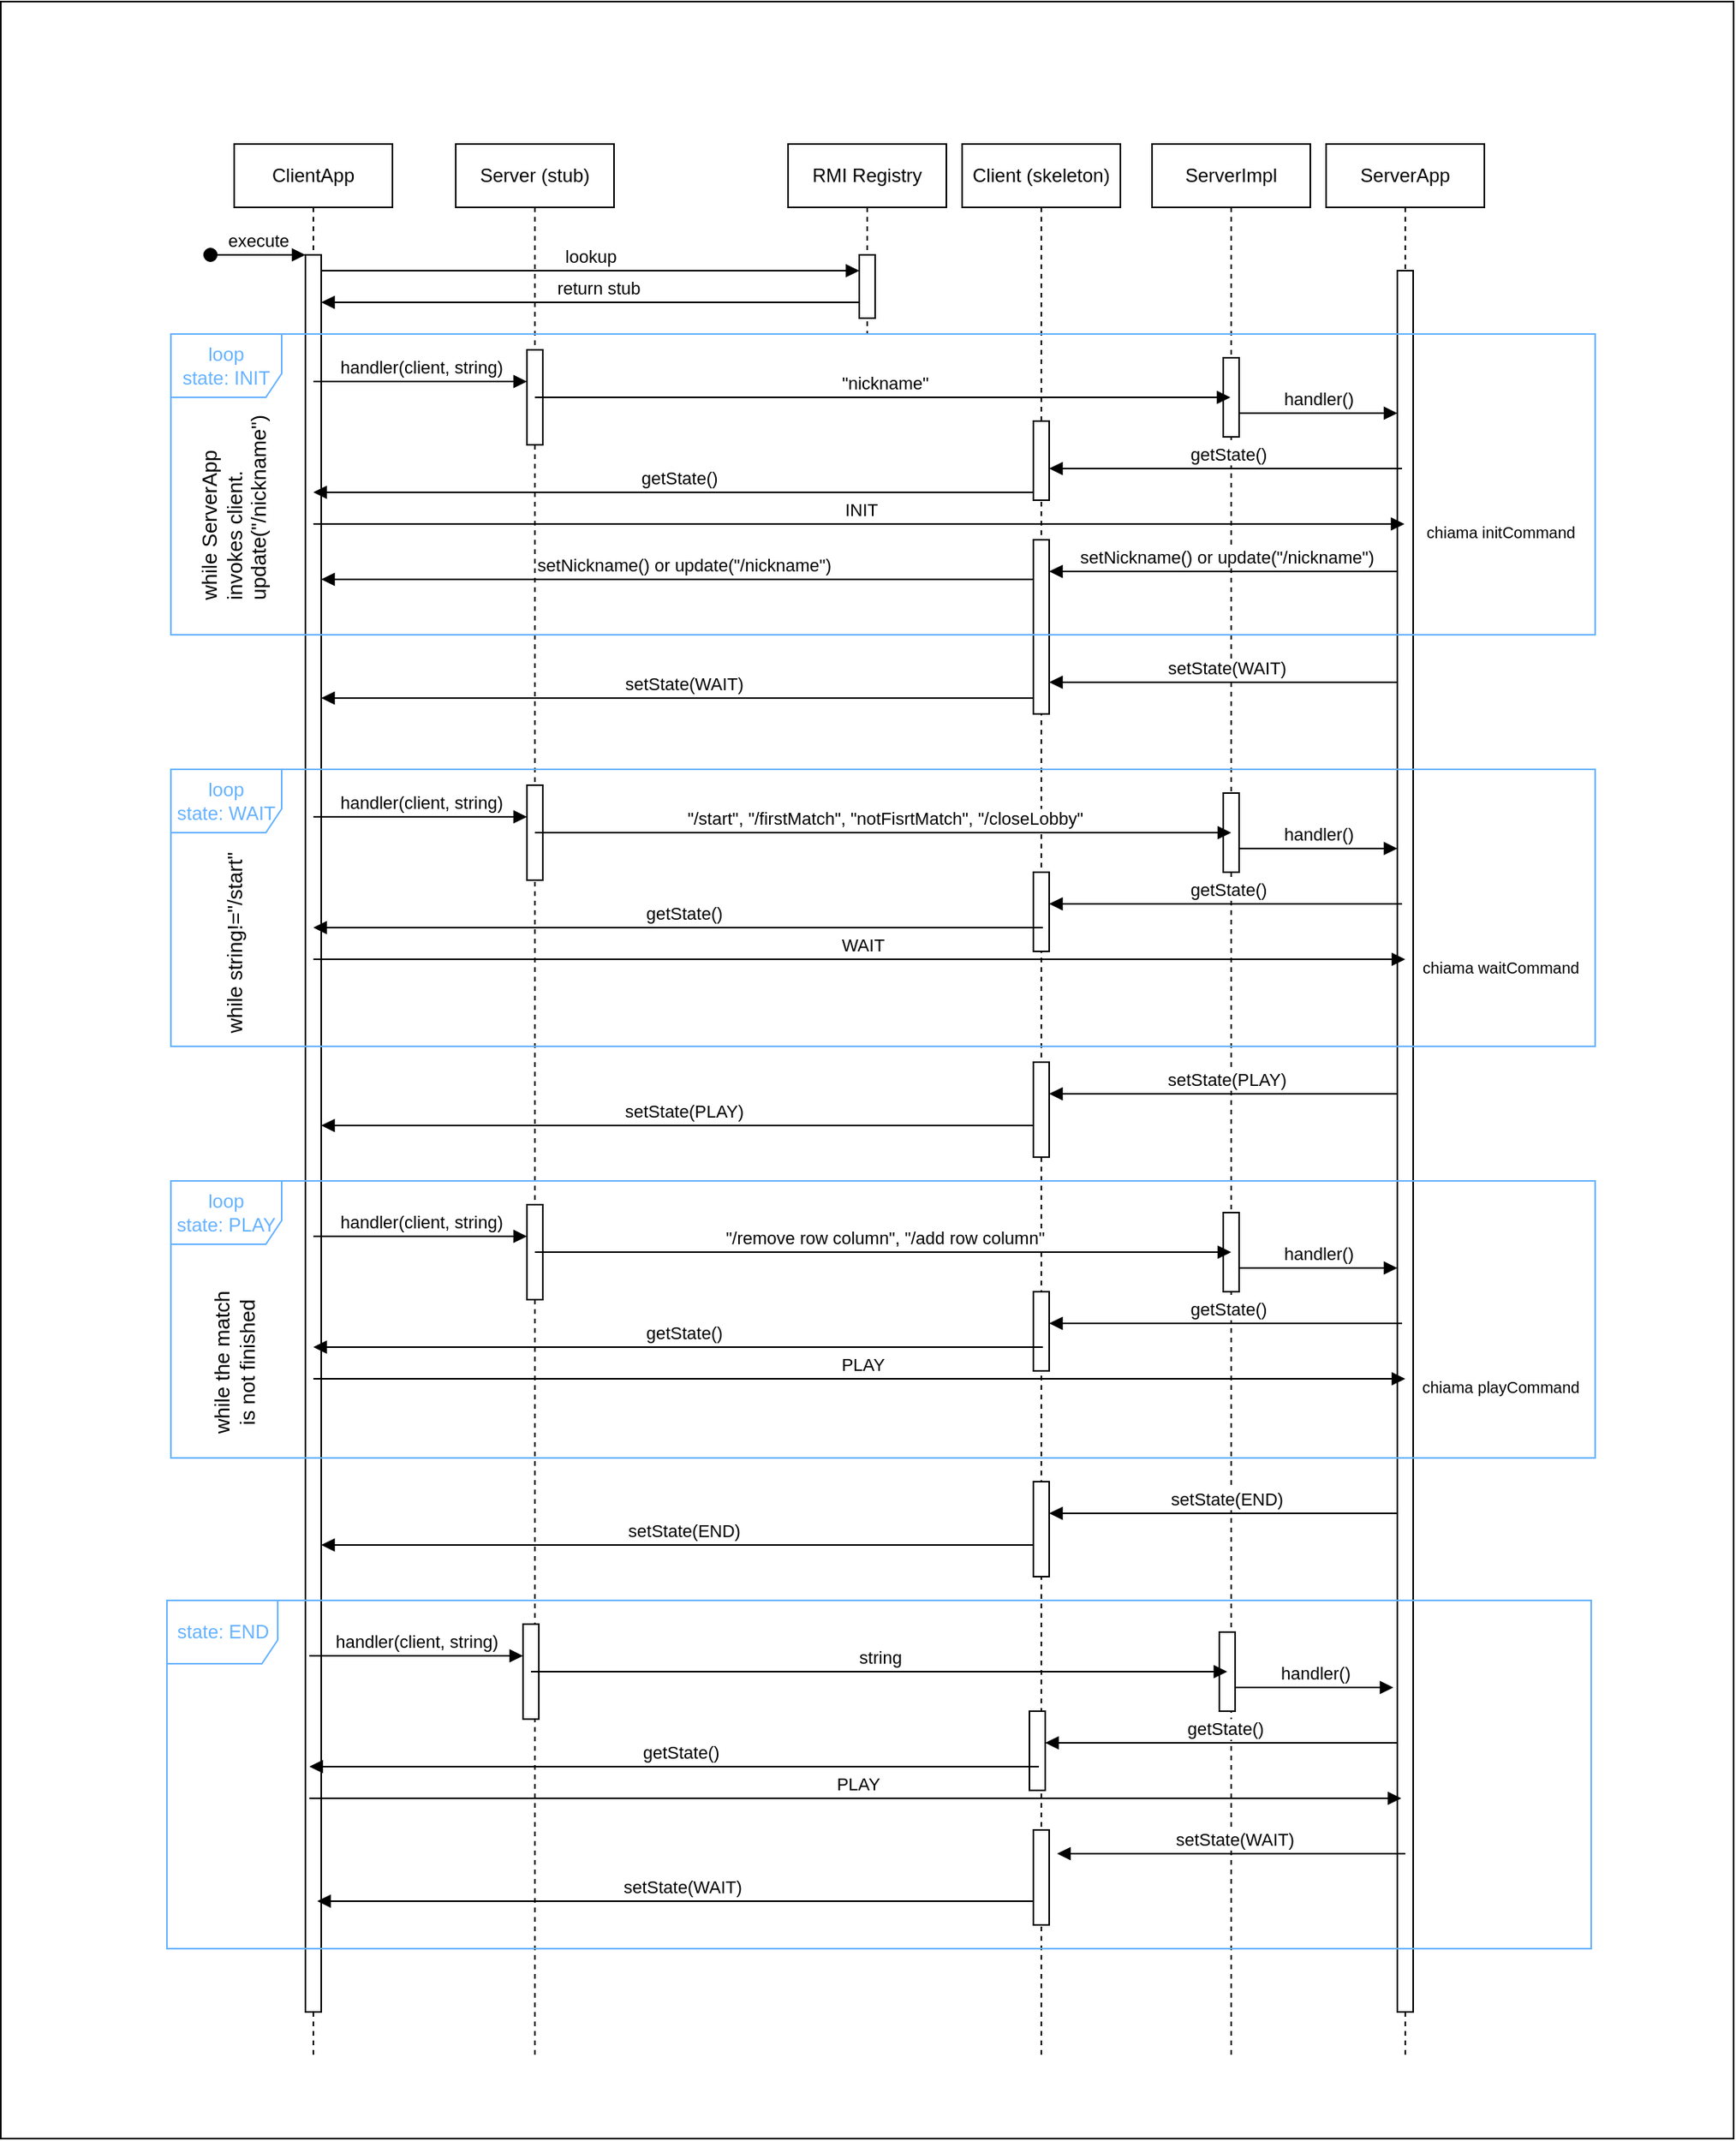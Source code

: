 <mxfile version="21.5.0" type="device">
  <diagram name="Page-1" id="2YBvvXClWsGukQMizWep">
    <mxGraphModel dx="1590" dy="2022" grid="1" gridSize="10" guides="1" tooltips="1" connect="1" arrows="1" fold="1" page="1" pageScale="1" pageWidth="850" pageHeight="1100" math="0" shadow="0">
      <root>
        <mxCell id="0" />
        <mxCell id="1" parent="0" />
        <mxCell id="TSUAtmctlfw9hlG4N717-1" value="" style="rounded=0;whiteSpace=wrap;html=1;" parent="1" vertex="1">
          <mxGeometry x="212.5" y="-50" width="1095" height="1350" as="geometry" />
        </mxCell>
        <mxCell id="aM9ryv3xv72pqoxQDRHE-1" value="ClientApp" style="shape=umlLifeline;perimeter=lifelinePerimeter;whiteSpace=wrap;html=1;container=0;dropTarget=0;collapsible=0;recursiveResize=0;outlineConnect=0;portConstraint=eastwest;newEdgeStyle={&quot;edgeStyle&quot;:&quot;elbowEdgeStyle&quot;,&quot;elbow&quot;:&quot;vertical&quot;,&quot;curved&quot;:0,&quot;rounded&quot;:0};" parent="1" vertex="1">
          <mxGeometry x="360" y="40" width="100" height="1210" as="geometry" />
        </mxCell>
        <mxCell id="aM9ryv3xv72pqoxQDRHE-2" value="" style="html=1;points=[];perimeter=orthogonalPerimeter;outlineConnect=0;targetShapes=umlLifeline;portConstraint=eastwest;newEdgeStyle={&quot;edgeStyle&quot;:&quot;elbowEdgeStyle&quot;,&quot;elbow&quot;:&quot;vertical&quot;,&quot;curved&quot;:0,&quot;rounded&quot;:0};" parent="aM9ryv3xv72pqoxQDRHE-1" vertex="1">
          <mxGeometry x="45" y="70" width="10" height="1110" as="geometry" />
        </mxCell>
        <mxCell id="aM9ryv3xv72pqoxQDRHE-3" value="execute" style="html=1;verticalAlign=bottom;startArrow=oval;endArrow=block;startSize=8;edgeStyle=elbowEdgeStyle;elbow=vertical;curved=0;rounded=0;" parent="aM9ryv3xv72pqoxQDRHE-1" target="aM9ryv3xv72pqoxQDRHE-2" edge="1">
          <mxGeometry relative="1" as="geometry">
            <mxPoint x="-15" y="70" as="sourcePoint" />
          </mxGeometry>
        </mxCell>
        <mxCell id="aM9ryv3xv72pqoxQDRHE-5" value="Server (stub)" style="shape=umlLifeline;perimeter=lifelinePerimeter;whiteSpace=wrap;html=1;container=0;dropTarget=0;collapsible=0;recursiveResize=0;outlineConnect=0;portConstraint=eastwest;newEdgeStyle={&quot;edgeStyle&quot;:&quot;elbowEdgeStyle&quot;,&quot;elbow&quot;:&quot;vertical&quot;,&quot;curved&quot;:0,&quot;rounded&quot;:0};" parent="1" vertex="1">
          <mxGeometry x="500" y="40" width="100" height="1210" as="geometry" />
        </mxCell>
        <mxCell id="aM9ryv3xv72pqoxQDRHE-6" value="" style="html=1;points=[];perimeter=orthogonalPerimeter;outlineConnect=0;targetShapes=umlLifeline;portConstraint=eastwest;newEdgeStyle={&quot;edgeStyle&quot;:&quot;elbowEdgeStyle&quot;,&quot;elbow&quot;:&quot;vertical&quot;,&quot;curved&quot;:0,&quot;rounded&quot;:0};" parent="aM9ryv3xv72pqoxQDRHE-5" vertex="1">
          <mxGeometry x="45" y="130" width="10" height="60" as="geometry" />
        </mxCell>
        <mxCell id="aM9ryv3xv72pqoxQDRHE-7" value="lookup" style="html=1;verticalAlign=bottom;endArrow=block;edgeStyle=elbowEdgeStyle;elbow=horizontal;curved=0;rounded=0;" parent="1" source="aM9ryv3xv72pqoxQDRHE-2" target="DC6JT5hsgjWvX7F0HWQc-12" edge="1">
          <mxGeometry relative="1" as="geometry">
            <mxPoint x="515" y="130" as="sourcePoint" />
            <Array as="points">
              <mxPoint x="500" y="120" />
            </Array>
            <mxPoint x="720" y="120" as="targetPoint" />
          </mxGeometry>
        </mxCell>
        <mxCell id="aM9ryv3xv72pqoxQDRHE-9" value="return stub" style="html=1;verticalAlign=bottom;endArrow=block;edgeStyle=elbowEdgeStyle;elbow=vertical;curved=0;rounded=0;" parent="1" source="DC6JT5hsgjWvX7F0HWQc-11" target="aM9ryv3xv72pqoxQDRHE-2" edge="1">
          <mxGeometry x="-0.015" relative="1" as="geometry">
            <mxPoint x="495" y="160" as="sourcePoint" />
            <Array as="points">
              <mxPoint x="510" y="140" />
              <mxPoint x="710" y="140" />
              <mxPoint x="510" y="160" />
            </Array>
            <mxPoint x="420" y="140" as="targetPoint" />
            <mxPoint as="offset" />
          </mxGeometry>
        </mxCell>
        <mxCell id="DC6JT5hsgjWvX7F0HWQc-11" value="RMI Registry" style="shape=umlLifeline;perimeter=lifelinePerimeter;whiteSpace=wrap;html=1;container=0;dropTarget=0;collapsible=0;recursiveResize=0;outlineConnect=0;portConstraint=eastwest;newEdgeStyle={&quot;edgeStyle&quot;:&quot;elbowEdgeStyle&quot;,&quot;elbow&quot;:&quot;vertical&quot;,&quot;curved&quot;:0,&quot;rounded&quot;:0};" parent="1" vertex="1">
          <mxGeometry x="710" y="40" width="100" height="120" as="geometry" />
        </mxCell>
        <mxCell id="DC6JT5hsgjWvX7F0HWQc-12" value="" style="html=1;points=[];perimeter=orthogonalPerimeter;outlineConnect=0;targetShapes=umlLifeline;portConstraint=eastwest;newEdgeStyle={&quot;edgeStyle&quot;:&quot;elbowEdgeStyle&quot;,&quot;elbow&quot;:&quot;vertical&quot;,&quot;curved&quot;:0,&quot;rounded&quot;:0};" parent="DC6JT5hsgjWvX7F0HWQc-11" vertex="1">
          <mxGeometry x="45" y="70" width="10" height="40" as="geometry" />
        </mxCell>
        <mxCell id="DC6JT5hsgjWvX7F0HWQc-15" value="ServerImpl" style="shape=umlLifeline;perimeter=lifelinePerimeter;whiteSpace=wrap;html=1;container=0;dropTarget=0;collapsible=0;recursiveResize=0;outlineConnect=0;portConstraint=eastwest;newEdgeStyle={&quot;edgeStyle&quot;:&quot;elbowEdgeStyle&quot;,&quot;elbow&quot;:&quot;vertical&quot;,&quot;curved&quot;:0,&quot;rounded&quot;:0};" parent="1" vertex="1">
          <mxGeometry x="940" y="40" width="100" height="1210" as="geometry" />
        </mxCell>
        <mxCell id="DC6JT5hsgjWvX7F0HWQc-16" value="" style="html=1;points=[];perimeter=orthogonalPerimeter;outlineConnect=0;targetShapes=umlLifeline;portConstraint=eastwest;newEdgeStyle={&quot;edgeStyle&quot;:&quot;elbowEdgeStyle&quot;,&quot;elbow&quot;:&quot;vertical&quot;,&quot;curved&quot;:0,&quot;rounded&quot;:0};" parent="DC6JT5hsgjWvX7F0HWQc-15" vertex="1">
          <mxGeometry x="45" y="135" width="10" height="50" as="geometry" />
        </mxCell>
        <mxCell id="DC6JT5hsgjWvX7F0HWQc-23" value="ServerApp" style="shape=umlLifeline;perimeter=lifelinePerimeter;whiteSpace=wrap;html=1;container=0;dropTarget=0;collapsible=0;recursiveResize=0;outlineConnect=0;portConstraint=eastwest;newEdgeStyle={&quot;edgeStyle&quot;:&quot;elbowEdgeStyle&quot;,&quot;elbow&quot;:&quot;vertical&quot;,&quot;curved&quot;:0,&quot;rounded&quot;:0};" parent="1" vertex="1">
          <mxGeometry x="1050" y="40" width="100" height="1210" as="geometry" />
        </mxCell>
        <mxCell id="DC6JT5hsgjWvX7F0HWQc-24" value="" style="html=1;points=[];perimeter=orthogonalPerimeter;outlineConnect=0;targetShapes=umlLifeline;portConstraint=eastwest;newEdgeStyle={&quot;edgeStyle&quot;:&quot;elbowEdgeStyle&quot;,&quot;elbow&quot;:&quot;vertical&quot;,&quot;curved&quot;:0,&quot;rounded&quot;:0};" parent="DC6JT5hsgjWvX7F0HWQc-23" vertex="1">
          <mxGeometry x="45" y="80" width="10" height="1100" as="geometry" />
        </mxCell>
        <mxCell id="DC6JT5hsgjWvX7F0HWQc-25" value="handler(client, string)" style="html=1;verticalAlign=bottom;endArrow=block;edgeStyle=elbowEdgeStyle;elbow=horizontal;curved=0;rounded=0;" parent="1" source="aM9ryv3xv72pqoxQDRHE-1" target="aM9ryv3xv72pqoxQDRHE-6" edge="1">
          <mxGeometry x="0.003" relative="1" as="geometry">
            <mxPoint x="430" y="180" as="sourcePoint" />
            <Array as="points">
              <mxPoint x="510" y="190" />
              <mxPoint x="495" y="180" />
            </Array>
            <mxPoint x="555" y="180" as="targetPoint" />
            <mxPoint as="offset" />
          </mxGeometry>
        </mxCell>
        <mxCell id="DC6JT5hsgjWvX7F0HWQc-26" value="&quot;nickname&quot;" style="html=1;verticalAlign=bottom;endArrow=block;edgeStyle=elbowEdgeStyle;elbow=horizontal;curved=0;rounded=0;" parent="1" source="aM9ryv3xv72pqoxQDRHE-5" target="DC6JT5hsgjWvX7F0HWQc-15" edge="1">
          <mxGeometry x="0.003" relative="1" as="geometry">
            <mxPoint x="590" y="180" as="sourcePoint" />
            <Array as="points">
              <mxPoint x="710" y="200" />
              <mxPoint x="850" y="190" />
              <mxPoint x="930" y="180" />
              <mxPoint x="590" y="170" />
              <mxPoint x="695" y="189.5" />
            </Array>
            <mxPoint x="930" y="180" as="targetPoint" />
            <mxPoint as="offset" />
          </mxGeometry>
        </mxCell>
        <mxCell id="DC6JT5hsgjWvX7F0HWQc-27" value="handler()" style="html=1;verticalAlign=bottom;endArrow=block;edgeStyle=elbowEdgeStyle;elbow=horizontal;curved=0;rounded=0;" parent="1" source="DC6JT5hsgjWvX7F0HWQc-16" target="DC6JT5hsgjWvX7F0HWQc-24" edge="1">
          <mxGeometry relative="1" as="geometry">
            <mxPoint x="1010" y="200" as="sourcePoint" />
            <Array as="points">
              <mxPoint x="1050" y="210" />
            </Array>
            <mxPoint x="1080" y="200" as="targetPoint" />
            <mxPoint as="offset" />
          </mxGeometry>
        </mxCell>
        <mxCell id="DC6JT5hsgjWvX7F0HWQc-28" value="Client (skeleton)" style="shape=umlLifeline;perimeter=lifelinePerimeter;whiteSpace=wrap;html=1;container=0;dropTarget=0;collapsible=0;recursiveResize=0;outlineConnect=0;portConstraint=eastwest;newEdgeStyle={&quot;edgeStyle&quot;:&quot;elbowEdgeStyle&quot;,&quot;elbow&quot;:&quot;vertical&quot;,&quot;curved&quot;:0,&quot;rounded&quot;:0};movable=0;resizable=0;rotatable=0;deletable=0;editable=0;locked=1;connectable=0;" parent="1" vertex="1">
          <mxGeometry x="820" y="40" width="100" height="1210" as="geometry" />
        </mxCell>
        <mxCell id="DC6JT5hsgjWvX7F0HWQc-29" value="" style="html=1;points=[];perimeter=orthogonalPerimeter;outlineConnect=0;targetShapes=umlLifeline;portConstraint=eastwest;newEdgeStyle={&quot;edgeStyle&quot;:&quot;elbowEdgeStyle&quot;,&quot;elbow&quot;:&quot;vertical&quot;,&quot;curved&quot;:0,&quot;rounded&quot;:0};" parent="DC6JT5hsgjWvX7F0HWQc-28" vertex="1">
          <mxGeometry x="45" y="175" width="10" height="50" as="geometry" />
        </mxCell>
        <mxCell id="DC6JT5hsgjWvX7F0HWQc-44" value="" style="html=1;points=[];perimeter=orthogonalPerimeter;outlineConnect=0;targetShapes=umlLifeline;portConstraint=eastwest;newEdgeStyle={&quot;edgeStyle&quot;:&quot;elbowEdgeStyle&quot;,&quot;elbow&quot;:&quot;vertical&quot;,&quot;curved&quot;:0,&quot;rounded&quot;:0};" parent="DC6JT5hsgjWvX7F0HWQc-28" vertex="1">
          <mxGeometry x="-275" y="405" width="10" height="60" as="geometry" />
        </mxCell>
        <mxCell id="DC6JT5hsgjWvX7F0HWQc-45" value="" style="html=1;points=[];perimeter=orthogonalPerimeter;outlineConnect=0;targetShapes=umlLifeline;portConstraint=eastwest;newEdgeStyle={&quot;edgeStyle&quot;:&quot;elbowEdgeStyle&quot;,&quot;elbow&quot;:&quot;vertical&quot;,&quot;curved&quot;:0,&quot;rounded&quot;:0};" parent="DC6JT5hsgjWvX7F0HWQc-28" vertex="1">
          <mxGeometry x="165" y="410" width="10" height="50" as="geometry" />
        </mxCell>
        <mxCell id="DC6JT5hsgjWvX7F0HWQc-46" value="handler(client, string)" style="html=1;verticalAlign=bottom;endArrow=block;edgeStyle=elbowEdgeStyle;elbow=horizontal;curved=0;rounded=0;" parent="DC6JT5hsgjWvX7F0HWQc-28" target="DC6JT5hsgjWvX7F0HWQc-44" edge="1">
          <mxGeometry x="0.003" relative="1" as="geometry">
            <mxPoint x="-410" y="425" as="sourcePoint" />
            <Array as="points">
              <mxPoint x="-310" y="425" />
              <mxPoint x="-325" y="415" />
            </Array>
            <mxPoint x="-265" y="415" as="targetPoint" />
            <mxPoint as="offset" />
          </mxGeometry>
        </mxCell>
        <mxCell id="DC6JT5hsgjWvX7F0HWQc-47" value="&quot;/start&quot;, &quot;/firstMatch&quot;, &quot;notFisrtMatch&quot;, &quot;/closeLobby&quot;" style="html=1;verticalAlign=bottom;endArrow=block;edgeStyle=elbowEdgeStyle;elbow=horizontal;curved=0;rounded=0;" parent="DC6JT5hsgjWvX7F0HWQc-28" edge="1">
          <mxGeometry x="0.003" relative="1" as="geometry">
            <mxPoint x="-270" y="435" as="sourcePoint" />
            <Array as="points">
              <mxPoint x="-110" y="435" />
              <mxPoint x="30" y="425" />
              <mxPoint x="110" y="415" />
              <mxPoint x="-230" y="405" />
              <mxPoint x="-125" y="424.5" />
            </Array>
            <mxPoint x="170" y="435" as="targetPoint" />
            <mxPoint as="offset" />
          </mxGeometry>
        </mxCell>
        <mxCell id="DC6JT5hsgjWvX7F0HWQc-48" value="handler()" style="html=1;verticalAlign=bottom;endArrow=block;edgeStyle=elbowEdgeStyle;elbow=horizontal;curved=0;rounded=0;" parent="DC6JT5hsgjWvX7F0HWQc-28" source="DC6JT5hsgjWvX7F0HWQc-45" edge="1">
          <mxGeometry relative="1" as="geometry">
            <mxPoint x="190" y="435" as="sourcePoint" />
            <Array as="points">
              <mxPoint x="230" y="445" />
            </Array>
            <mxPoint x="275" y="445" as="targetPoint" />
            <mxPoint as="offset" />
          </mxGeometry>
        </mxCell>
        <mxCell id="DC6JT5hsgjWvX7F0HWQc-49" value="" style="html=1;points=[];perimeter=orthogonalPerimeter;outlineConnect=0;targetShapes=umlLifeline;portConstraint=eastwest;newEdgeStyle={&quot;edgeStyle&quot;:&quot;elbowEdgeStyle&quot;,&quot;elbow&quot;:&quot;vertical&quot;,&quot;curved&quot;:0,&quot;rounded&quot;:0};" parent="DC6JT5hsgjWvX7F0HWQc-28" vertex="1">
          <mxGeometry x="45" y="460" width="10" height="50" as="geometry" />
        </mxCell>
        <mxCell id="DC6JT5hsgjWvX7F0HWQc-50" value="getState()" style="html=1;verticalAlign=bottom;endArrow=block;edgeStyle=elbowEdgeStyle;elbow=vertical;curved=0;rounded=0;" parent="DC6JT5hsgjWvX7F0HWQc-28" target="DC6JT5hsgjWvX7F0HWQc-49" edge="1">
          <mxGeometry x="-0.015" relative="1" as="geometry">
            <mxPoint x="278" y="480" as="sourcePoint" />
            <Array as="points">
              <mxPoint x="210" y="480" />
              <mxPoint x="157.5" y="475" />
              <mxPoint x="357.5" y="475" />
              <mxPoint x="157.5" y="495" />
            </Array>
            <mxPoint x="62.5" y="475" as="targetPoint" />
            <mxPoint as="offset" />
          </mxGeometry>
        </mxCell>
        <mxCell id="DC6JT5hsgjWvX7F0HWQc-51" value="getState()" style="html=1;verticalAlign=bottom;endArrow=block;edgeStyle=elbowEdgeStyle;elbow=vertical;curved=0;rounded=0;" parent="DC6JT5hsgjWvX7F0HWQc-28" edge="1">
          <mxGeometry x="-0.015" relative="1" as="geometry">
            <mxPoint x="51" y="495" as="sourcePoint" />
            <Array as="points">
              <mxPoint x="-100" y="495" />
              <mxPoint x="-68.75" y="485" />
              <mxPoint x="131.25" y="485" />
              <mxPoint x="-68.75" y="505" />
            </Array>
            <mxPoint x="-410" y="495" as="targetPoint" />
            <mxPoint as="offset" />
          </mxGeometry>
        </mxCell>
        <mxCell id="DC6JT5hsgjWvX7F0HWQc-52" value="WAIT" style="html=1;verticalAlign=bottom;endArrow=block;edgeStyle=elbowEdgeStyle;elbow=horizontal;curved=0;rounded=0;" parent="DC6JT5hsgjWvX7F0HWQc-28" edge="1">
          <mxGeometry x="0.004" relative="1" as="geometry">
            <mxPoint x="-410" y="515" as="sourcePoint" />
            <Array as="points">
              <mxPoint x="-410" y="515" />
              <mxPoint x="-255" y="514.5" />
            </Array>
            <mxPoint x="280" y="515" as="targetPoint" />
            <mxPoint as="offset" />
          </mxGeometry>
        </mxCell>
        <mxCell id="DC6JT5hsgjWvX7F0HWQc-53" value="&lt;font color=&quot;#66b2ff&quot;&gt;loop&lt;br&gt;state: WAIT&lt;/font&gt;" style="shape=umlFrame;whiteSpace=wrap;html=1;pointerEvents=0;width=70;height=40;strokeColor=#66B2FF;" parent="DC6JT5hsgjWvX7F0HWQc-28" vertex="1">
          <mxGeometry x="-500" y="395" width="900" height="175" as="geometry" />
        </mxCell>
        <mxCell id="DC6JT5hsgjWvX7F0HWQc-54" value="&lt;font style=&quot;font-size: 10px;&quot;&gt;chiama waitCommand&lt;br&gt;&lt;/font&gt;" style="text;html=1;align=center;verticalAlign=middle;resizable=0;points=[];autosize=1;strokeColor=none;fillColor=none;rotation=0;" parent="DC6JT5hsgjWvX7F0HWQc-28" vertex="1">
          <mxGeometry x="280" y="505" width="120" height="30" as="geometry" />
        </mxCell>
        <mxCell id="DC6JT5hsgjWvX7F0HWQc-30" value="getState()" style="html=1;verticalAlign=bottom;endArrow=block;edgeStyle=elbowEdgeStyle;elbow=vertical;curved=0;rounded=0;" parent="1" target="DC6JT5hsgjWvX7F0HWQc-29" edge="1">
          <mxGeometry x="-0.015" relative="1" as="geometry">
            <mxPoint x="1098" y="245" as="sourcePoint" />
            <Array as="points">
              <mxPoint x="1030" y="245" />
              <mxPoint x="977.5" y="240" />
              <mxPoint x="1177.5" y="240" />
              <mxPoint x="977.5" y="260" />
            </Array>
            <mxPoint x="882.5" y="240" as="targetPoint" />
            <mxPoint as="offset" />
          </mxGeometry>
        </mxCell>
        <mxCell id="DC6JT5hsgjWvX7F0HWQc-31" value="getState()" style="html=1;verticalAlign=bottom;endArrow=block;edgeStyle=elbowEdgeStyle;elbow=vertical;curved=0;rounded=0;" parent="1" source="DC6JT5hsgjWvX7F0HWQc-29" target="aM9ryv3xv72pqoxQDRHE-1" edge="1">
          <mxGeometry x="-0.015" relative="1" as="geometry">
            <mxPoint x="850" y="260" as="sourcePoint" />
            <Array as="points">
              <mxPoint x="720" y="260" />
              <mxPoint x="751.25" y="250" />
              <mxPoint x="951.25" y="250" />
              <mxPoint x="751.25" y="270" />
            </Array>
            <mxPoint x="648.75" y="250" as="targetPoint" />
            <mxPoint as="offset" />
          </mxGeometry>
        </mxCell>
        <mxCell id="DC6JT5hsgjWvX7F0HWQc-32" value="INIT" style="html=1;verticalAlign=bottom;endArrow=block;edgeStyle=elbowEdgeStyle;elbow=horizontal;curved=0;rounded=0;" parent="1" target="DC6JT5hsgjWvX7F0HWQc-23" edge="1">
          <mxGeometry x="0.004" relative="1" as="geometry">
            <mxPoint x="410" y="280" as="sourcePoint" />
            <Array as="points">
              <mxPoint x="810" y="280" />
              <mxPoint x="960" y="280" />
              <mxPoint x="410" y="280" />
              <mxPoint x="565" y="279.5" />
            </Array>
            <mxPoint x="870" y="280" as="targetPoint" />
            <mxPoint as="offset" />
          </mxGeometry>
        </mxCell>
        <mxCell id="DC6JT5hsgjWvX7F0HWQc-38" value="" style="html=1;points=[];perimeter=orthogonalPerimeter;outlineConnect=0;targetShapes=umlLifeline;portConstraint=eastwest;newEdgeStyle={&quot;edgeStyle&quot;:&quot;elbowEdgeStyle&quot;,&quot;elbow&quot;:&quot;vertical&quot;,&quot;curved&quot;:0,&quot;rounded&quot;:0};" parent="1" vertex="1">
          <mxGeometry x="865" y="290" width="10" height="110" as="geometry" />
        </mxCell>
        <mxCell id="DC6JT5hsgjWvX7F0HWQc-35" value="loop&lt;br&gt;state: INIT" style="shape=umlFrame;whiteSpace=wrap;html=1;pointerEvents=0;width=70;height=40;fontColor=#66B2FF;strokeColor=#66B2FF;" parent="1" vertex="1">
          <mxGeometry x="320" y="160" width="900" height="190" as="geometry" />
        </mxCell>
        <mxCell id="DC6JT5hsgjWvX7F0HWQc-36" value="&lt;font style=&quot;font-size: 10px;&quot;&gt;chiama initCommand&lt;/font&gt;" style="text;html=1;align=center;verticalAlign=middle;resizable=0;points=[];autosize=1;strokeColor=none;fillColor=none;rotation=0;" parent="1" vertex="1">
          <mxGeometry x="1100" y="270" width="120" height="30" as="geometry" />
        </mxCell>
        <mxCell id="DC6JT5hsgjWvX7F0HWQc-39" value="setNickname() or update(&quot;/nickname&quot;)" style="html=1;verticalAlign=bottom;endArrow=block;edgeStyle=elbowEdgeStyle;elbow=vertical;curved=0;rounded=0;" parent="1" source="DC6JT5hsgjWvX7F0HWQc-24" target="DC6JT5hsgjWvX7F0HWQc-38" edge="1">
          <mxGeometry x="-0.015" relative="1" as="geometry">
            <mxPoint x="1080" y="310" as="sourcePoint" />
            <Array as="points">
              <mxPoint x="1033.5" y="310" />
              <mxPoint x="981" y="305" />
              <mxPoint x="1181" y="305" />
              <mxPoint x="981" y="325" />
            </Array>
            <mxPoint x="878.5" y="310" as="targetPoint" />
            <mxPoint as="offset" />
          </mxGeometry>
        </mxCell>
        <mxCell id="DC6JT5hsgjWvX7F0HWQc-40" value="setNickname() or update(&quot;/nickname&quot;)" style="html=1;verticalAlign=bottom;endArrow=block;edgeStyle=elbowEdgeStyle;elbow=vertical;curved=0;rounded=0;" parent="1" source="DC6JT5hsgjWvX7F0HWQc-38" target="aM9ryv3xv72pqoxQDRHE-2" edge="1">
          <mxGeometry x="-0.015" relative="1" as="geometry">
            <mxPoint x="840" y="320" as="sourcePoint" />
            <Array as="points">
              <mxPoint x="700" y="315" />
              <mxPoint x="750" y="320" />
              <mxPoint x="781.25" y="310" />
              <mxPoint x="981.25" y="310" />
              <mxPoint x="781.25" y="330" />
            </Array>
            <mxPoint x="440" y="320.5" as="targetPoint" />
            <mxPoint as="offset" />
          </mxGeometry>
        </mxCell>
        <mxCell id="DC6JT5hsgjWvX7F0HWQc-41" value="&lt;div style=&quot;text-align: justify; font-size: 13px;&quot;&gt;&lt;font style=&quot;font-size: 13px;&quot;&gt;while ServerApp&lt;/font&gt;&lt;/div&gt;&lt;div style=&quot;text-align: justify; font-size: 13px;&quot;&gt;&lt;font style=&quot;font-size: 13px;&quot;&gt;invokes client.&lt;/font&gt;&lt;/div&gt;&lt;div style=&quot;text-align: justify; font-size: 13px;&quot;&gt;&lt;font style=&quot;font-size: 13px;&quot;&gt;update(&quot;/nickname&quot;)&lt;/font&gt;&lt;/div&gt;" style="text;html=1;align=center;verticalAlign=middle;resizable=0;points=[];autosize=1;strokeColor=none;fillColor=none;rotation=270;" parent="1" vertex="1">
          <mxGeometry x="290" y="240" width="140" height="60" as="geometry" />
        </mxCell>
        <mxCell id="DC6JT5hsgjWvX7F0HWQc-42" value="setState(WAIT)" style="html=1;verticalAlign=bottom;endArrow=block;edgeStyle=elbowEdgeStyle;elbow=vertical;curved=0;rounded=0;" parent="1" source="DC6JT5hsgjWvX7F0HWQc-24" target="DC6JT5hsgjWvX7F0HWQc-38" edge="1">
          <mxGeometry x="-0.015" relative="1" as="geometry">
            <mxPoint x="1090" y="380" as="sourcePoint" />
            <Array as="points">
              <mxPoint x="1038.5" y="380" />
              <mxPoint x="986" y="375" />
              <mxPoint x="1186" y="375" />
              <mxPoint x="986" y="395" />
            </Array>
            <mxPoint x="880" y="380" as="targetPoint" />
            <mxPoint as="offset" />
          </mxGeometry>
        </mxCell>
        <mxCell id="DC6JT5hsgjWvX7F0HWQc-58" value="setState(WAIT)" style="html=1;verticalAlign=bottom;endArrow=block;edgeStyle=elbowEdgeStyle;elbow=vertical;curved=0;rounded=0;" parent="1" source="DC6JT5hsgjWvX7F0HWQc-38" target="aM9ryv3xv72pqoxQDRHE-2" edge="1">
          <mxGeometry x="-0.015" relative="1" as="geometry">
            <mxPoint x="820" y="390" as="sourcePoint" />
            <Array as="points">
              <mxPoint x="700" y="390" />
              <mxPoint x="750" y="395" />
              <mxPoint x="781.25" y="385" />
              <mxPoint x="981.25" y="385" />
              <mxPoint x="781.25" y="405" />
            </Array>
            <mxPoint x="415" y="390" as="targetPoint" />
            <mxPoint as="offset" />
          </mxGeometry>
        </mxCell>
        <mxCell id="DC6JT5hsgjWvX7F0HWQc-59" value="&lt;div style=&quot;font-size: 13px;&quot;&gt;while string!=&quot;/start&quot;&lt;/div&gt;" style="text;html=1;align=center;verticalAlign=middle;resizable=0;points=[];autosize=1;strokeColor=none;fillColor=none;rotation=270;fontSize=13;" parent="1" vertex="1">
          <mxGeometry x="290" y="530" width="140" height="30" as="geometry" />
        </mxCell>
        <mxCell id="DC6JT5hsgjWvX7F0HWQc-63" value="setState(PLAY)" style="html=1;verticalAlign=bottom;endArrow=block;edgeStyle=elbowEdgeStyle;elbow=vertical;curved=0;rounded=0;" parent="1" source="DC6JT5hsgjWvX7F0HWQc-24" target="DC6JT5hsgjWvX7F0HWQc-64" edge="1">
          <mxGeometry x="-0.015" relative="1" as="geometry">
            <mxPoint x="1080" y="640" as="sourcePoint" />
            <Array as="points">
              <mxPoint x="1043.5" y="640" />
              <mxPoint x="991" y="635" />
              <mxPoint x="1191" y="635" />
              <mxPoint x="991" y="655" />
            </Array>
            <mxPoint x="880" y="640" as="targetPoint" />
            <mxPoint as="offset" />
          </mxGeometry>
        </mxCell>
        <mxCell id="DC6JT5hsgjWvX7F0HWQc-64" value="" style="html=1;points=[];perimeter=orthogonalPerimeter;outlineConnect=0;targetShapes=umlLifeline;portConstraint=eastwest;newEdgeStyle={&quot;edgeStyle&quot;:&quot;elbowEdgeStyle&quot;,&quot;elbow&quot;:&quot;vertical&quot;,&quot;curved&quot;:0,&quot;rounded&quot;:0};" parent="1" vertex="1">
          <mxGeometry x="865" y="620" width="10" height="60" as="geometry" />
        </mxCell>
        <mxCell id="DC6JT5hsgjWvX7F0HWQc-65" value="setState(PLAY)" style="html=1;verticalAlign=bottom;endArrow=block;edgeStyle=elbowEdgeStyle;elbow=vertical;curved=0;rounded=0;" parent="1" source="DC6JT5hsgjWvX7F0HWQc-64" target="aM9ryv3xv72pqoxQDRHE-2" edge="1">
          <mxGeometry x="-0.017" relative="1" as="geometry">
            <mxPoint x="860" y="660" as="sourcePoint" />
            <Array as="points">
              <mxPoint x="710" y="660" />
              <mxPoint x="760" y="665" />
              <mxPoint x="791.25" y="655" />
              <mxPoint x="991.25" y="655" />
              <mxPoint x="791.25" y="675" />
            </Array>
            <mxPoint x="430" y="660" as="targetPoint" />
            <mxPoint as="offset" />
          </mxGeometry>
        </mxCell>
        <mxCell id="DC6JT5hsgjWvX7F0HWQc-66" value="" style="html=1;points=[];perimeter=orthogonalPerimeter;outlineConnect=0;targetShapes=umlLifeline;portConstraint=eastwest;newEdgeStyle={&quot;edgeStyle&quot;:&quot;elbowEdgeStyle&quot;,&quot;elbow&quot;:&quot;vertical&quot;,&quot;curved&quot;:0,&quot;rounded&quot;:0};" parent="1" vertex="1">
          <mxGeometry x="545" y="710" width="10" height="60" as="geometry" />
        </mxCell>
        <mxCell id="DC6JT5hsgjWvX7F0HWQc-67" value="" style="html=1;points=[];perimeter=orthogonalPerimeter;outlineConnect=0;targetShapes=umlLifeline;portConstraint=eastwest;newEdgeStyle={&quot;edgeStyle&quot;:&quot;elbowEdgeStyle&quot;,&quot;elbow&quot;:&quot;vertical&quot;,&quot;curved&quot;:0,&quot;rounded&quot;:0};" parent="1" vertex="1">
          <mxGeometry x="985" y="715" width="10" height="50" as="geometry" />
        </mxCell>
        <mxCell id="DC6JT5hsgjWvX7F0HWQc-68" value="handler(client, string)" style="html=1;verticalAlign=bottom;endArrow=block;edgeStyle=elbowEdgeStyle;elbow=horizontal;curved=0;rounded=0;" parent="1" target="DC6JT5hsgjWvX7F0HWQc-66" edge="1">
          <mxGeometry x="0.003" relative="1" as="geometry">
            <mxPoint x="410" y="730" as="sourcePoint" />
            <Array as="points">
              <mxPoint x="510" y="730" />
              <mxPoint x="495" y="720" />
            </Array>
            <mxPoint x="555" y="720" as="targetPoint" />
            <mxPoint as="offset" />
          </mxGeometry>
        </mxCell>
        <mxCell id="DC6JT5hsgjWvX7F0HWQc-69" value="&quot;/remove row column&quot;, &quot;/add row column&quot;" style="html=1;verticalAlign=bottom;endArrow=block;edgeStyle=elbowEdgeStyle;elbow=horizontal;curved=0;rounded=0;" parent="1" edge="1">
          <mxGeometry x="0.003" relative="1" as="geometry">
            <mxPoint x="550" y="740" as="sourcePoint" />
            <Array as="points">
              <mxPoint x="710" y="740" />
              <mxPoint x="850" y="730" />
              <mxPoint x="930" y="720" />
              <mxPoint x="590" y="710" />
              <mxPoint x="695" y="729.5" />
            </Array>
            <mxPoint x="990" y="740" as="targetPoint" />
            <mxPoint as="offset" />
          </mxGeometry>
        </mxCell>
        <mxCell id="DC6JT5hsgjWvX7F0HWQc-70" value="handler()" style="html=1;verticalAlign=bottom;endArrow=block;edgeStyle=elbowEdgeStyle;elbow=horizontal;curved=0;rounded=0;" parent="1" source="DC6JT5hsgjWvX7F0HWQc-67" edge="1">
          <mxGeometry relative="1" as="geometry">
            <mxPoint x="1010" y="740" as="sourcePoint" />
            <Array as="points">
              <mxPoint x="1050" y="750" />
            </Array>
            <mxPoint x="1095" y="750" as="targetPoint" />
            <mxPoint as="offset" />
          </mxGeometry>
        </mxCell>
        <mxCell id="DC6JT5hsgjWvX7F0HWQc-71" value="" style="html=1;points=[];perimeter=orthogonalPerimeter;outlineConnect=0;targetShapes=umlLifeline;portConstraint=eastwest;newEdgeStyle={&quot;edgeStyle&quot;:&quot;elbowEdgeStyle&quot;,&quot;elbow&quot;:&quot;vertical&quot;,&quot;curved&quot;:0,&quot;rounded&quot;:0};" parent="1" vertex="1">
          <mxGeometry x="865" y="765" width="10" height="50" as="geometry" />
        </mxCell>
        <mxCell id="DC6JT5hsgjWvX7F0HWQc-72" value="getState()" style="html=1;verticalAlign=bottom;endArrow=block;edgeStyle=elbowEdgeStyle;elbow=vertical;curved=0;rounded=0;" parent="1" target="DC6JT5hsgjWvX7F0HWQc-71" edge="1">
          <mxGeometry x="-0.015" relative="1" as="geometry">
            <mxPoint x="1098" y="785" as="sourcePoint" />
            <Array as="points">
              <mxPoint x="1030" y="785" />
              <mxPoint x="977.5" y="780" />
              <mxPoint x="1177.5" y="780" />
              <mxPoint x="977.5" y="800" />
            </Array>
            <mxPoint x="882.5" y="780" as="targetPoint" />
            <mxPoint as="offset" />
          </mxGeometry>
        </mxCell>
        <mxCell id="DC6JT5hsgjWvX7F0HWQc-73" value="getState()" style="html=1;verticalAlign=bottom;endArrow=block;edgeStyle=elbowEdgeStyle;elbow=vertical;curved=0;rounded=0;" parent="1" edge="1">
          <mxGeometry x="-0.015" relative="1" as="geometry">
            <mxPoint x="871" y="800" as="sourcePoint" />
            <Array as="points">
              <mxPoint x="720" y="800" />
              <mxPoint x="751.25" y="790" />
              <mxPoint x="951.25" y="790" />
              <mxPoint x="751.25" y="810" />
            </Array>
            <mxPoint x="410" y="800" as="targetPoint" />
            <mxPoint as="offset" />
          </mxGeometry>
        </mxCell>
        <mxCell id="DC6JT5hsgjWvX7F0HWQc-74" value="PLAY" style="html=1;verticalAlign=bottom;endArrow=block;edgeStyle=elbowEdgeStyle;elbow=vertical;curved=0;rounded=0;" parent="1" edge="1">
          <mxGeometry x="0.004" relative="1" as="geometry">
            <mxPoint x="410" y="820" as="sourcePoint" />
            <Array as="points">
              <mxPoint x="410" y="820" />
              <mxPoint x="565" y="819.5" />
            </Array>
            <mxPoint x="1100" y="820" as="targetPoint" />
            <mxPoint as="offset" />
          </mxGeometry>
        </mxCell>
        <mxCell id="DC6JT5hsgjWvX7F0HWQc-75" value="&lt;font color=&quot;#66b2ff&quot;&gt;loop&lt;br&gt;state: PLAY&lt;/font&gt;" style="shape=umlFrame;whiteSpace=wrap;html=1;pointerEvents=0;width=70;height=40;strokeColor=#66B2FF;" parent="1" vertex="1">
          <mxGeometry x="320" y="695" width="900" height="175" as="geometry" />
        </mxCell>
        <mxCell id="DC6JT5hsgjWvX7F0HWQc-76" value="&lt;font style=&quot;font-size: 10px;&quot;&gt;chiama playCommand&lt;br&gt;&lt;/font&gt;" style="text;html=1;align=center;verticalAlign=middle;resizable=0;points=[];autosize=1;strokeColor=none;fillColor=none;rotation=0;" parent="1" vertex="1">
          <mxGeometry x="1100" y="810" width="120" height="30" as="geometry" />
        </mxCell>
        <mxCell id="DC6JT5hsgjWvX7F0HWQc-77" value="&lt;div style=&quot;font-size: 13px;&quot;&gt;while the match&lt;/div&gt;&lt;div style=&quot;font-size: 13px;&quot;&gt;is not finished&lt;/div&gt;" style="text;html=1;align=center;verticalAlign=middle;resizable=0;points=[];autosize=1;strokeColor=none;fillColor=none;rotation=270;fontSize=13;" parent="1" vertex="1">
          <mxGeometry x="305" y="790" width="110" height="40" as="geometry" />
        </mxCell>
        <mxCell id="DC6JT5hsgjWvX7F0HWQc-78" value="setState(END)" style="html=1;verticalAlign=bottom;endArrow=block;edgeStyle=elbowEdgeStyle;elbow=vertical;curved=0;rounded=0;" parent="1" target="DC6JT5hsgjWvX7F0HWQc-79" edge="1">
          <mxGeometry x="-0.015" relative="1" as="geometry">
            <mxPoint x="1095" y="905" as="sourcePoint" />
            <Array as="points">
              <mxPoint x="1043.5" y="905" />
              <mxPoint x="991" y="900" />
              <mxPoint x="1191" y="900" />
              <mxPoint x="991" y="920" />
            </Array>
            <mxPoint x="880" y="905" as="targetPoint" />
            <mxPoint as="offset" />
          </mxGeometry>
        </mxCell>
        <mxCell id="DC6JT5hsgjWvX7F0HWQc-79" value="" style="html=1;points=[];perimeter=orthogonalPerimeter;outlineConnect=0;targetShapes=umlLifeline;portConstraint=eastwest;newEdgeStyle={&quot;edgeStyle&quot;:&quot;elbowEdgeStyle&quot;,&quot;elbow&quot;:&quot;vertical&quot;,&quot;curved&quot;:0,&quot;rounded&quot;:0};" parent="1" vertex="1">
          <mxGeometry x="865" y="885" width="10" height="60" as="geometry" />
        </mxCell>
        <mxCell id="DC6JT5hsgjWvX7F0HWQc-80" value="setState(END)" style="html=1;verticalAlign=bottom;endArrow=block;edgeStyle=elbowEdgeStyle;elbow=vertical;curved=0;rounded=0;" parent="1" source="DC6JT5hsgjWvX7F0HWQc-79" edge="1">
          <mxGeometry x="-0.017" relative="1" as="geometry">
            <mxPoint x="860" y="925" as="sourcePoint" />
            <Array as="points">
              <mxPoint x="710" y="925" />
              <mxPoint x="760" y="930" />
              <mxPoint x="791.25" y="920" />
              <mxPoint x="991.25" y="920" />
              <mxPoint x="791.25" y="940" />
            </Array>
            <mxPoint x="415" y="925" as="targetPoint" />
            <mxPoint as="offset" />
          </mxGeometry>
        </mxCell>
        <mxCell id="DC6JT5hsgjWvX7F0HWQc-93" value="" style="html=1;points=[];perimeter=orthogonalPerimeter;outlineConnect=0;targetShapes=umlLifeline;portConstraint=eastwest;newEdgeStyle={&quot;edgeStyle&quot;:&quot;elbowEdgeStyle&quot;,&quot;elbow&quot;:&quot;vertical&quot;,&quot;curved&quot;:0,&quot;rounded&quot;:0};" parent="1" vertex="1">
          <mxGeometry x="542.5" y="975" width="10" height="60" as="geometry" />
        </mxCell>
        <mxCell id="DC6JT5hsgjWvX7F0HWQc-94" value="" style="html=1;points=[];perimeter=orthogonalPerimeter;outlineConnect=0;targetShapes=umlLifeline;portConstraint=eastwest;newEdgeStyle={&quot;edgeStyle&quot;:&quot;elbowEdgeStyle&quot;,&quot;elbow&quot;:&quot;vertical&quot;,&quot;curved&quot;:0,&quot;rounded&quot;:0};" parent="1" vertex="1">
          <mxGeometry x="982.5" y="980" width="10" height="50" as="geometry" />
        </mxCell>
        <mxCell id="DC6JT5hsgjWvX7F0HWQc-95" value="handler(client, string)" style="html=1;verticalAlign=bottom;endArrow=block;edgeStyle=elbowEdgeStyle;elbow=horizontal;curved=0;rounded=0;" parent="1" target="DC6JT5hsgjWvX7F0HWQc-93" edge="1">
          <mxGeometry x="0.003" relative="1" as="geometry">
            <mxPoint x="407.5" y="995" as="sourcePoint" />
            <Array as="points">
              <mxPoint x="507.5" y="995" />
              <mxPoint x="492.5" y="985" />
            </Array>
            <mxPoint x="552.5" y="985" as="targetPoint" />
            <mxPoint as="offset" />
          </mxGeometry>
        </mxCell>
        <mxCell id="DC6JT5hsgjWvX7F0HWQc-96" value="string" style="html=1;verticalAlign=bottom;endArrow=block;edgeStyle=elbowEdgeStyle;elbow=horizontal;curved=0;rounded=0;" parent="1" edge="1">
          <mxGeometry x="0.003" relative="1" as="geometry">
            <mxPoint x="547.5" y="1005" as="sourcePoint" />
            <Array as="points">
              <mxPoint x="707.5" y="1005" />
              <mxPoint x="847.5" y="995" />
              <mxPoint x="927.5" y="985" />
              <mxPoint x="587.5" y="975" />
              <mxPoint x="692.5" y="994.5" />
            </Array>
            <mxPoint x="987.5" y="1005" as="targetPoint" />
            <mxPoint as="offset" />
          </mxGeometry>
        </mxCell>
        <mxCell id="DC6JT5hsgjWvX7F0HWQc-97" value="handler()" style="html=1;verticalAlign=bottom;endArrow=block;edgeStyle=elbowEdgeStyle;elbow=horizontal;curved=0;rounded=0;" parent="1" source="DC6JT5hsgjWvX7F0HWQc-94" edge="1">
          <mxGeometry relative="1" as="geometry">
            <mxPoint x="1007.5" y="1005" as="sourcePoint" />
            <Array as="points">
              <mxPoint x="1047.5" y="1015" />
            </Array>
            <mxPoint x="1092.5" y="1015" as="targetPoint" />
            <mxPoint as="offset" />
          </mxGeometry>
        </mxCell>
        <mxCell id="DC6JT5hsgjWvX7F0HWQc-98" value="" style="html=1;points=[];perimeter=orthogonalPerimeter;outlineConnect=0;targetShapes=umlLifeline;portConstraint=eastwest;newEdgeStyle={&quot;edgeStyle&quot;:&quot;elbowEdgeStyle&quot;,&quot;elbow&quot;:&quot;vertical&quot;,&quot;curved&quot;:0,&quot;rounded&quot;:0};" parent="1" vertex="1">
          <mxGeometry x="862.5" y="1030" width="10" height="50" as="geometry" />
        </mxCell>
        <mxCell id="DC6JT5hsgjWvX7F0HWQc-99" value="getState()" style="html=1;verticalAlign=bottom;endArrow=block;edgeStyle=elbowEdgeStyle;elbow=vertical;curved=0;rounded=0;" parent="1" target="DC6JT5hsgjWvX7F0HWQc-98" edge="1">
          <mxGeometry x="-0.015" relative="1" as="geometry">
            <mxPoint x="1095.5" y="1050" as="sourcePoint" />
            <Array as="points">
              <mxPoint x="1027.5" y="1050" />
              <mxPoint x="975" y="1045" />
              <mxPoint x="1175" y="1045" />
              <mxPoint x="975" y="1065" />
            </Array>
            <mxPoint x="880" y="1045" as="targetPoint" />
            <mxPoint as="offset" />
          </mxGeometry>
        </mxCell>
        <mxCell id="DC6JT5hsgjWvX7F0HWQc-100" value="getState()" style="html=1;verticalAlign=bottom;endArrow=block;edgeStyle=elbowEdgeStyle;elbow=vertical;curved=0;rounded=0;" parent="1" edge="1">
          <mxGeometry x="-0.015" relative="1" as="geometry">
            <mxPoint x="868.5" y="1065" as="sourcePoint" />
            <Array as="points">
              <mxPoint x="717.5" y="1065" />
              <mxPoint x="748.75" y="1055" />
              <mxPoint x="948.75" y="1055" />
              <mxPoint x="748.75" y="1075" />
            </Array>
            <mxPoint x="407.5" y="1065" as="targetPoint" />
            <mxPoint as="offset" />
          </mxGeometry>
        </mxCell>
        <mxCell id="DC6JT5hsgjWvX7F0HWQc-101" value="PLAY" style="html=1;verticalAlign=bottom;endArrow=block;edgeStyle=elbowEdgeStyle;elbow=vertical;curved=0;rounded=0;" parent="1" edge="1">
          <mxGeometry x="0.004" relative="1" as="geometry">
            <mxPoint x="407.5" y="1085" as="sourcePoint" />
            <Array as="points">
              <mxPoint x="407.5" y="1085" />
              <mxPoint x="562.5" y="1084.5" />
            </Array>
            <mxPoint x="1097.5" y="1085" as="targetPoint" />
            <mxPoint as="offset" />
          </mxGeometry>
        </mxCell>
        <mxCell id="DC6JT5hsgjWvX7F0HWQc-102" value="&lt;font color=&quot;#66b2ff&quot;&gt;state: END&lt;/font&gt;" style="shape=umlFrame;whiteSpace=wrap;html=1;pointerEvents=0;width=70;height=40;strokeColor=#66B2FF;" parent="1" vertex="1">
          <mxGeometry x="317.5" y="960" width="900" height="220" as="geometry" />
        </mxCell>
        <mxCell id="DC6JT5hsgjWvX7F0HWQc-104" value="&lt;div style=&quot;font-size: 13px;&quot;&gt;&lt;br&gt;&lt;/div&gt;" style="text;html=1;align=center;verticalAlign=middle;resizable=0;points=[];autosize=1;strokeColor=none;fillColor=none;rotation=270;fontSize=13;" parent="1" vertex="1">
          <mxGeometry x="347.5" y="1060" width="20" height="30" as="geometry" />
        </mxCell>
        <mxCell id="DC6JT5hsgjWvX7F0HWQc-111" value="setState(WAIT)" style="html=1;verticalAlign=bottom;endArrow=block;edgeStyle=elbowEdgeStyle;elbow=vertical;curved=0;rounded=0;" parent="1" edge="1">
          <mxGeometry x="-0.015" relative="1" as="geometry">
            <mxPoint x="1100" y="1120" as="sourcePoint" />
            <Array as="points">
              <mxPoint x="1048.5" y="1120" />
              <mxPoint x="996" y="1115" />
              <mxPoint x="1196" y="1115" />
              <mxPoint x="996" y="1135" />
            </Array>
            <mxPoint x="880" y="1120" as="targetPoint" />
            <mxPoint as="offset" />
          </mxGeometry>
        </mxCell>
        <mxCell id="DC6JT5hsgjWvX7F0HWQc-112" value="" style="html=1;points=[];perimeter=orthogonalPerimeter;outlineConnect=0;targetShapes=umlLifeline;portConstraint=eastwest;newEdgeStyle={&quot;edgeStyle&quot;:&quot;elbowEdgeStyle&quot;,&quot;elbow&quot;:&quot;vertical&quot;,&quot;curved&quot;:0,&quot;rounded&quot;:0};" parent="1" vertex="1">
          <mxGeometry x="865" y="1105" width="10" height="60" as="geometry" />
        </mxCell>
        <mxCell id="DC6JT5hsgjWvX7F0HWQc-113" value="setState(WAIT)" style="html=1;verticalAlign=bottom;endArrow=block;edgeStyle=elbowEdgeStyle;elbow=vertical;curved=0;rounded=0;" parent="1" source="DC6JT5hsgjWvX7F0HWQc-112" edge="1">
          <mxGeometry x="-0.017" relative="1" as="geometry">
            <mxPoint x="862.5" y="1150" as="sourcePoint" />
            <Array as="points">
              <mxPoint x="707.5" y="1150" />
              <mxPoint x="757.5" y="1155" />
              <mxPoint x="788.75" y="1145" />
              <mxPoint x="988.75" y="1145" />
              <mxPoint x="788.75" y="1165" />
            </Array>
            <mxPoint x="412.5" y="1150" as="targetPoint" />
            <mxPoint as="offset" />
          </mxGeometry>
        </mxCell>
      </root>
    </mxGraphModel>
  </diagram>
</mxfile>
